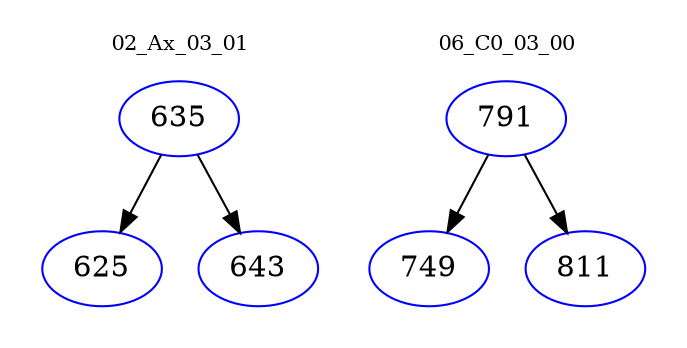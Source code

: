 digraph{
subgraph cluster_0 {
color = white
label = "02_Ax_03_01";
fontsize=10;
T0_635 [label="635", color="blue"]
T0_635 -> T0_625 [color="black"]
T0_625 [label="625", color="blue"]
T0_635 -> T0_643 [color="black"]
T0_643 [label="643", color="blue"]
}
subgraph cluster_1 {
color = white
label = "06_C0_03_00";
fontsize=10;
T1_791 [label="791", color="blue"]
T1_791 -> T1_749 [color="black"]
T1_749 [label="749", color="blue"]
T1_791 -> T1_811 [color="black"]
T1_811 [label="811", color="blue"]
}
}
